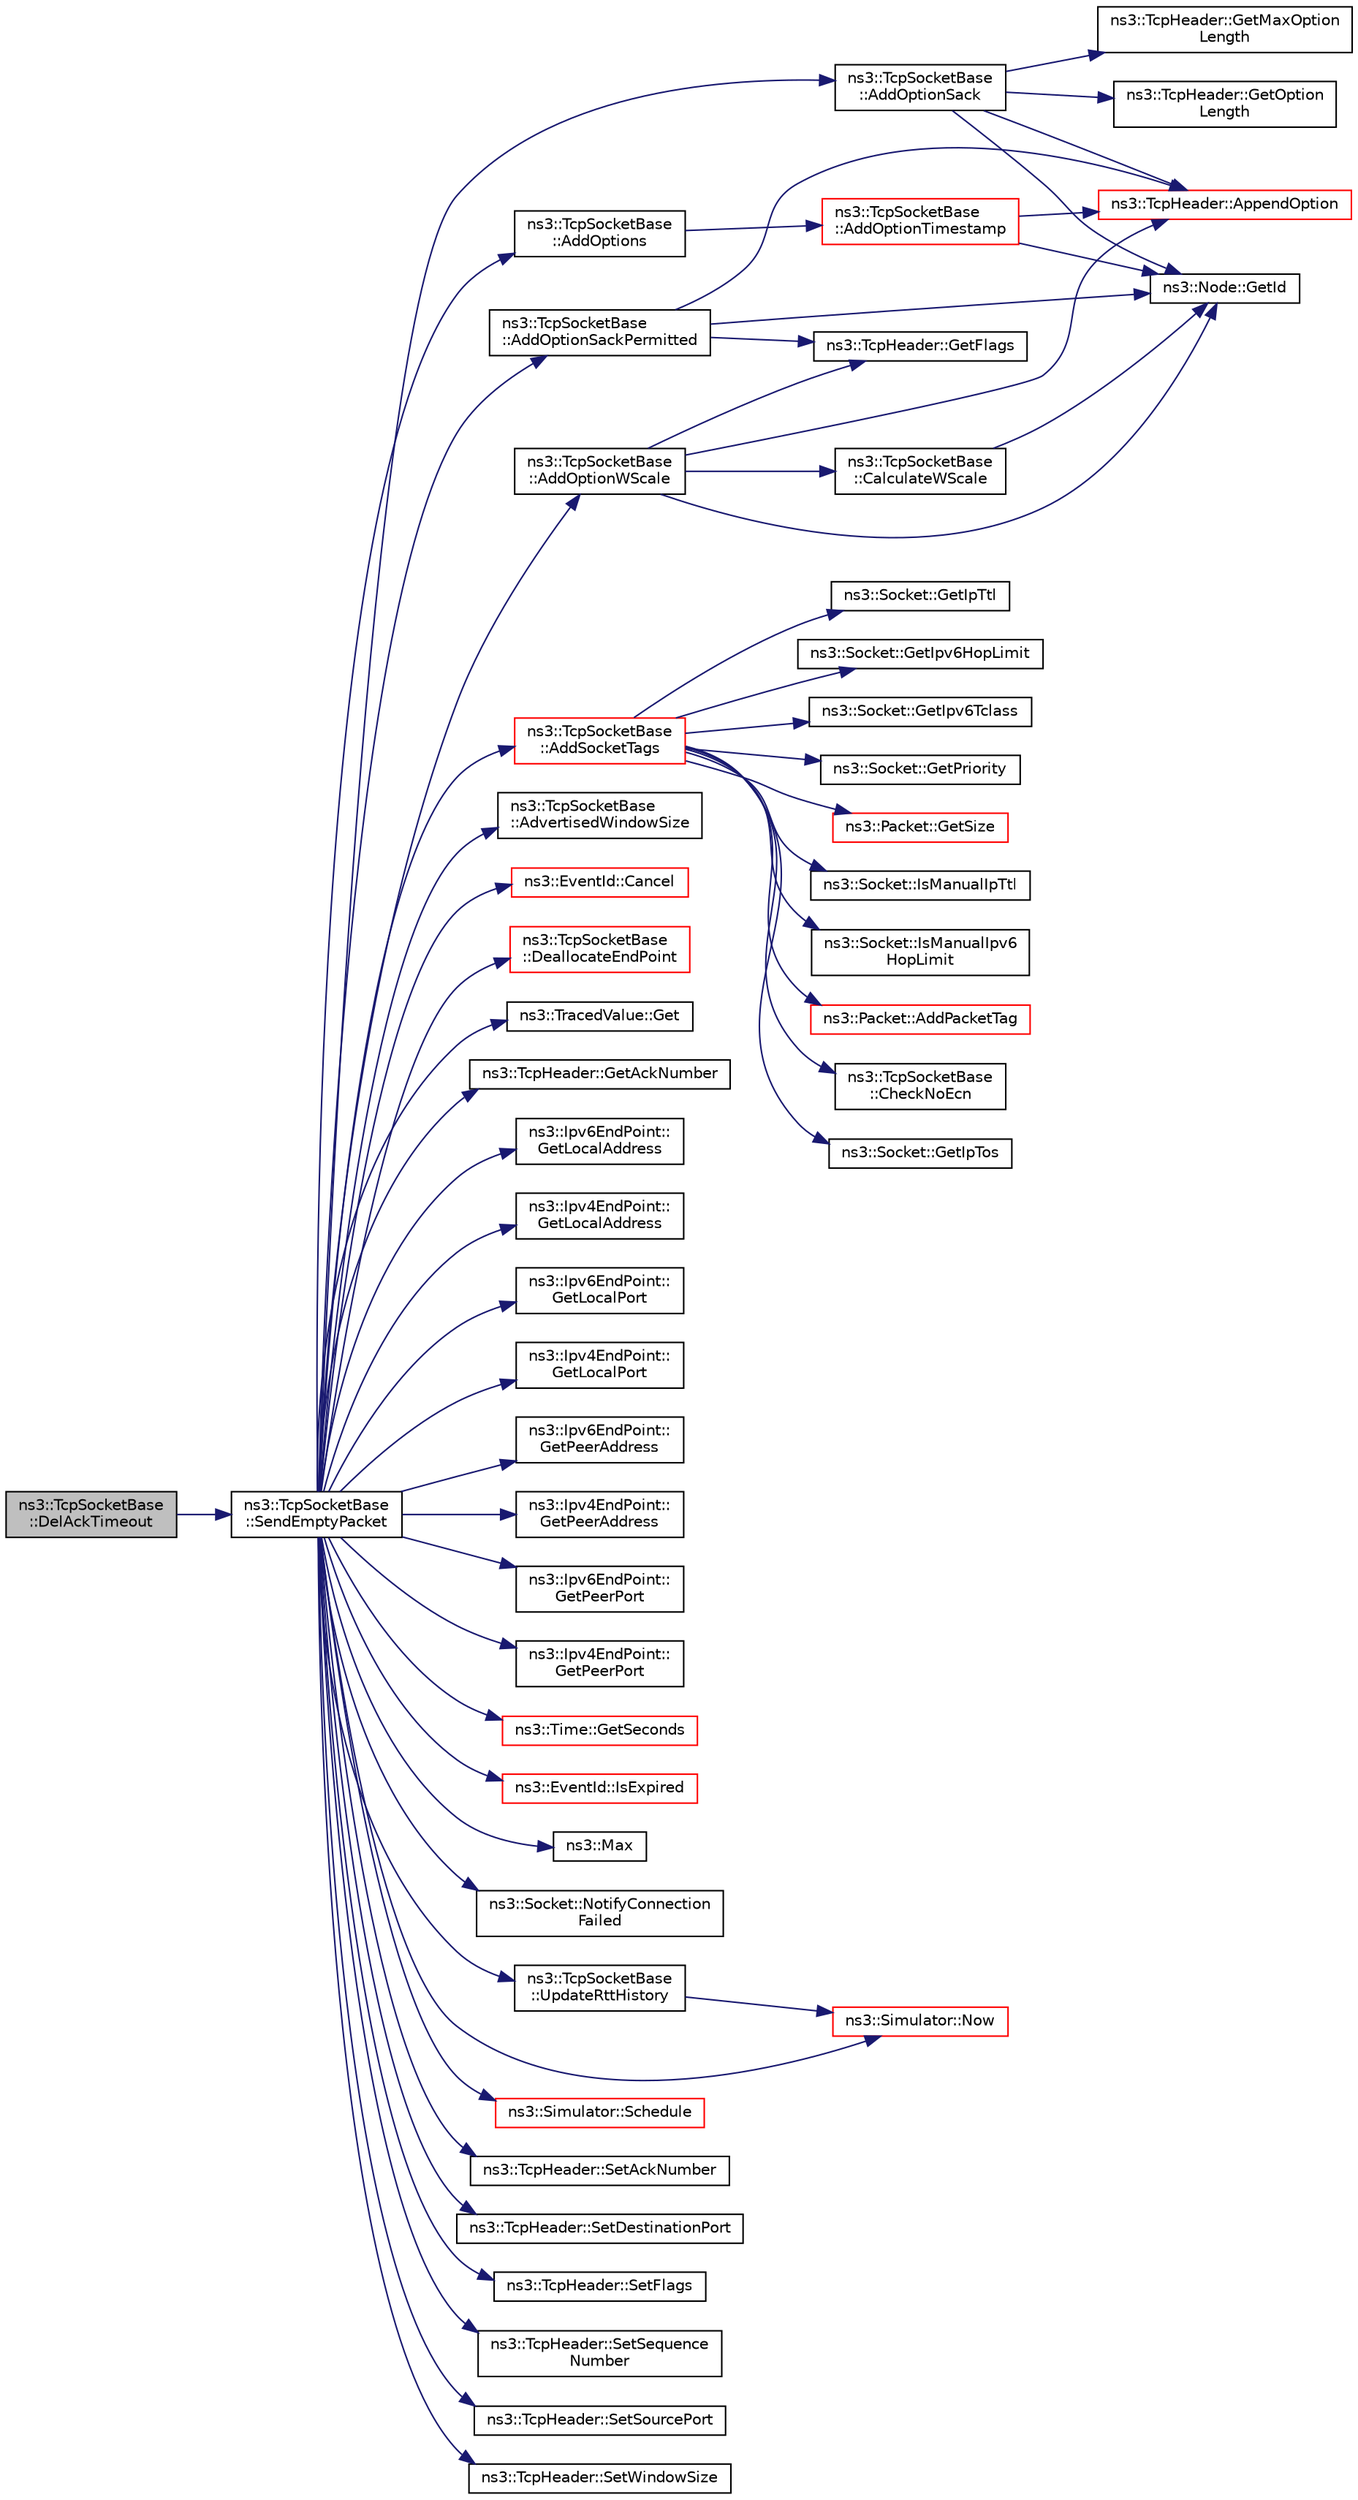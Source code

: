 digraph "ns3::TcpSocketBase::DelAckTimeout"
{
 // LATEX_PDF_SIZE
  edge [fontname="Helvetica",fontsize="10",labelfontname="Helvetica",labelfontsize="10"];
  node [fontname="Helvetica",fontsize="10",shape=record];
  rankdir="LR";
  Node1 [label="ns3::TcpSocketBase\l::DelAckTimeout",height=0.2,width=0.4,color="black", fillcolor="grey75", style="filled", fontcolor="black",tooltip="Action upon delay ACK timeout, i.e."];
  Node1 -> Node2 [color="midnightblue",fontsize="10",style="solid",fontname="Helvetica"];
  Node2 [label="ns3::TcpSocketBase\l::SendEmptyPacket",height=0.2,width=0.4,color="black", fillcolor="white", style="filled",URL="$classns3_1_1_tcp_socket_base.html#aa858913c9a4480a14d293f1014905b3e",tooltip="Send a empty packet that carries a flag, e.g., ACK."];
  Node2 -> Node3 [color="midnightblue",fontsize="10",style="solid",fontname="Helvetica"];
  Node3 [label="ns3::TcpSocketBase\l::AddOptions",height=0.2,width=0.4,color="black", fillcolor="white", style="filled",URL="$classns3_1_1_tcp_socket_base.html#a55087ef950f5c2f4a7cdb8c825666955",tooltip="Add options to TcpHeader."];
  Node3 -> Node4 [color="midnightblue",fontsize="10",style="solid",fontname="Helvetica"];
  Node4 [label="ns3::TcpSocketBase\l::AddOptionTimestamp",height=0.2,width=0.4,color="red", fillcolor="white", style="filled",URL="$classns3_1_1_tcp_socket_base.html#a62689196f68584e8731fb5c6b7693d30",tooltip="Add the timestamp option to the header."];
  Node4 -> Node5 [color="midnightblue",fontsize="10",style="solid",fontname="Helvetica"];
  Node5 [label="ns3::TcpHeader::AppendOption",height=0.2,width=0.4,color="red", fillcolor="white", style="filled",URL="$classns3_1_1_tcp_header.html#aa5de13df3dd5cb87d63c428e5dcc3425",tooltip="Append an option to the TCP header."];
  Node4 -> Node9 [color="midnightblue",fontsize="10",style="solid",fontname="Helvetica"];
  Node9 [label="ns3::Node::GetId",height=0.2,width=0.4,color="black", fillcolor="white", style="filled",URL="$classns3_1_1_node.html#a2ed8663077afcb8db519296b0ada6355",tooltip=" "];
  Node2 -> Node72 [color="midnightblue",fontsize="10",style="solid",fontname="Helvetica"];
  Node72 [label="ns3::TcpSocketBase\l::AddOptionSack",height=0.2,width=0.4,color="black", fillcolor="white", style="filled",URL="$classns3_1_1_tcp_socket_base.html#a009a4dcad47330a47e5b829918fb9140",tooltip="Add the SACK option to the header."];
  Node72 -> Node5 [color="midnightblue",fontsize="10",style="solid",fontname="Helvetica"];
  Node72 -> Node9 [color="midnightblue",fontsize="10",style="solid",fontname="Helvetica"];
  Node72 -> Node73 [color="midnightblue",fontsize="10",style="solid",fontname="Helvetica"];
  Node73 [label="ns3::TcpHeader::GetMaxOption\lLength",height=0.2,width=0.4,color="black", fillcolor="white", style="filled",URL="$classns3_1_1_tcp_header.html#a425ad65112fd89e42b7531c4e471bab7",tooltip="Get maximum option length."];
  Node72 -> Node74 [color="midnightblue",fontsize="10",style="solid",fontname="Helvetica"];
  Node74 [label="ns3::TcpHeader::GetOption\lLength",height=0.2,width=0.4,color="black", fillcolor="white", style="filled",URL="$classns3_1_1_tcp_header.html#a9bc1f1a6e00b12333c0c617d7a11f64f",tooltip="Get the total length of appended options."];
  Node2 -> Node75 [color="midnightblue",fontsize="10",style="solid",fontname="Helvetica"];
  Node75 [label="ns3::TcpSocketBase\l::AddOptionSackPermitted",height=0.2,width=0.4,color="black", fillcolor="white", style="filled",URL="$classns3_1_1_tcp_socket_base.html#a470e7b2406d76319c457f2fdf5ff0699",tooltip="Add the SACK PERMITTED option to the header."];
  Node75 -> Node5 [color="midnightblue",fontsize="10",style="solid",fontname="Helvetica"];
  Node75 -> Node76 [color="midnightblue",fontsize="10",style="solid",fontname="Helvetica"];
  Node76 [label="ns3::TcpHeader::GetFlags",height=0.2,width=0.4,color="black", fillcolor="white", style="filled",URL="$classns3_1_1_tcp_header.html#adae57f746870a94c0fe4181c87368b62",tooltip="Get the flags."];
  Node75 -> Node9 [color="midnightblue",fontsize="10",style="solid",fontname="Helvetica"];
  Node2 -> Node77 [color="midnightblue",fontsize="10",style="solid",fontname="Helvetica"];
  Node77 [label="ns3::TcpSocketBase\l::AddOptionWScale",height=0.2,width=0.4,color="black", fillcolor="white", style="filled",URL="$classns3_1_1_tcp_socket_base.html#aa749dc3f6287c79a2ad39cb306220663",tooltip="Add the window scale option to the header."];
  Node77 -> Node5 [color="midnightblue",fontsize="10",style="solid",fontname="Helvetica"];
  Node77 -> Node78 [color="midnightblue",fontsize="10",style="solid",fontname="Helvetica"];
  Node78 [label="ns3::TcpSocketBase\l::CalculateWScale",height=0.2,width=0.4,color="black", fillcolor="white", style="filled",URL="$classns3_1_1_tcp_socket_base.html#a8a6afc5aac409782f6830d854a41dd4a",tooltip="Calculate window scale value based on receive buffer space."];
  Node78 -> Node9 [color="midnightblue",fontsize="10",style="solid",fontname="Helvetica"];
  Node77 -> Node76 [color="midnightblue",fontsize="10",style="solid",fontname="Helvetica"];
  Node77 -> Node9 [color="midnightblue",fontsize="10",style="solid",fontname="Helvetica"];
  Node2 -> Node79 [color="midnightblue",fontsize="10",style="solid",fontname="Helvetica"];
  Node79 [label="ns3::TcpSocketBase\l::AddSocketTags",height=0.2,width=0.4,color="red", fillcolor="white", style="filled",URL="$classns3_1_1_tcp_socket_base.html#aff0f88774a2a2aba389da4590655a839",tooltip="Add Tags for the Socket."];
  Node79 -> Node80 [color="midnightblue",fontsize="10",style="solid",fontname="Helvetica"];
  Node80 [label="ns3::Packet::AddPacketTag",height=0.2,width=0.4,color="red", fillcolor="white", style="filled",URL="$classns3_1_1_packet.html#ac4a6bcd77e58bdc14c42a7d572d66cc9",tooltip="Add a packet tag."];
  Node79 -> Node86 [color="midnightblue",fontsize="10",style="solid",fontname="Helvetica"];
  Node86 [label="ns3::TcpSocketBase\l::CheckNoEcn",height=0.2,width=0.4,color="black", fillcolor="white", style="filled",URL="$classns3_1_1_tcp_socket_base.html#a1de4396ce5213f4580678026cb1d22fa",tooltip="Checks if TOS has no ECN codepoints."];
  Node79 -> Node87 [color="midnightblue",fontsize="10",style="solid",fontname="Helvetica"];
  Node87 [label="ns3::Socket::GetIpTos",height=0.2,width=0.4,color="black", fillcolor="white", style="filled",URL="$classns3_1_1_socket.html#aebd8182742d7664e529eb43ee767f8bc",tooltip="Query the value of IP Type of Service of this socket."];
  Node79 -> Node88 [color="midnightblue",fontsize="10",style="solid",fontname="Helvetica"];
  Node88 [label="ns3::Socket::GetIpTtl",height=0.2,width=0.4,color="black", fillcolor="white", style="filled",URL="$classns3_1_1_socket.html#aa011b2209f53069d1bb6f12d6489414f",tooltip="Query the value of IP Time to Live field of this socket."];
  Node79 -> Node89 [color="midnightblue",fontsize="10",style="solid",fontname="Helvetica"];
  Node89 [label="ns3::Socket::GetIpv6HopLimit",height=0.2,width=0.4,color="black", fillcolor="white", style="filled",URL="$classns3_1_1_socket.html#ab1dd38badcb59a53ff7954c572520ebb",tooltip="Query the value of IP Hop Limit field of this socket."];
  Node79 -> Node90 [color="midnightblue",fontsize="10",style="solid",fontname="Helvetica"];
  Node90 [label="ns3::Socket::GetIpv6Tclass",height=0.2,width=0.4,color="black", fillcolor="white", style="filled",URL="$classns3_1_1_socket.html#a0e2eca67a65a0311155f258ab5909591",tooltip="Query the value of IPv6 Traffic Class field of this socket."];
  Node79 -> Node91 [color="midnightblue",fontsize="10",style="solid",fontname="Helvetica"];
  Node91 [label="ns3::Socket::GetPriority",height=0.2,width=0.4,color="black", fillcolor="white", style="filled",URL="$classns3_1_1_socket.html#a0f7c9448fb07c84952735c7b1fb170ba",tooltip="Query the priority value of this socket."];
  Node79 -> Node92 [color="midnightblue",fontsize="10",style="solid",fontname="Helvetica"];
  Node92 [label="ns3::Packet::GetSize",height=0.2,width=0.4,color="red", fillcolor="white", style="filled",URL="$classns3_1_1_packet.html#afff7cb1ff518ee6dc0d424e10a5ad6ec",tooltip="Returns the the size in bytes of the packet (including the zero-filled initial payload)."];
  Node79 -> Node94 [color="midnightblue",fontsize="10",style="solid",fontname="Helvetica"];
  Node94 [label="ns3::Socket::IsManualIpTtl",height=0.2,width=0.4,color="black", fillcolor="white", style="filled",URL="$classns3_1_1_socket.html#a8fca162a145f79174fb94616acc91908",tooltip="Checks if the socket has a specific IPv4 TTL set."];
  Node79 -> Node95 [color="midnightblue",fontsize="10",style="solid",fontname="Helvetica"];
  Node95 [label="ns3::Socket::IsManualIpv6\lHopLimit",height=0.2,width=0.4,color="black", fillcolor="white", style="filled",URL="$classns3_1_1_socket.html#a06031be7af7fa4749d53d748d30e79d1",tooltip="Checks if the socket has a specific IPv6 Hop Limit set."];
  Node2 -> Node107 [color="midnightblue",fontsize="10",style="solid",fontname="Helvetica"];
  Node107 [label="ns3::TcpSocketBase\l::AdvertisedWindowSize",height=0.2,width=0.4,color="black", fillcolor="white", style="filled",URL="$classns3_1_1_tcp_socket_base.html#aa0bcf7701399b0a95fd68a1ce5ee8756",tooltip="The amount of Rx window announced to the peer."];
  Node2 -> Node108 [color="midnightblue",fontsize="10",style="solid",fontname="Helvetica"];
  Node108 [label="ns3::EventId::Cancel",height=0.2,width=0.4,color="red", fillcolor="white", style="filled",URL="$classns3_1_1_event_id.html#a993ae94e48e014e1afd47edb16db7a11",tooltip="This method is syntactic sugar for the ns3::Simulator::Cancel method."];
  Node2 -> Node111 [color="midnightblue",fontsize="10",style="solid",fontname="Helvetica"];
  Node111 [label="ns3::TcpSocketBase\l::DeallocateEndPoint",height=0.2,width=0.4,color="red", fillcolor="white", style="filled",URL="$classns3_1_1_tcp_socket_base.html#a53791738228495d40197679dbc057392",tooltip="Deallocate m_endPoint and m_endPoint6."];
  Node2 -> Node116 [color="midnightblue",fontsize="10",style="solid",fontname="Helvetica"];
  Node116 [label="ns3::TracedValue::Get",height=0.2,width=0.4,color="black", fillcolor="white", style="filled",URL="$classns3_1_1_traced_value.html#af77ce761fca6254db42c875dd1a4cdc6",tooltip="Get the underlying value."];
  Node2 -> Node117 [color="midnightblue",fontsize="10",style="solid",fontname="Helvetica"];
  Node117 [label="ns3::TcpHeader::GetAckNumber",height=0.2,width=0.4,color="black", fillcolor="white", style="filled",URL="$classns3_1_1_tcp_header.html#adc8bd17b9053c53f67f3be71adbb2e54",tooltip="Get the ACK number."];
  Node2 -> Node118 [color="midnightblue",fontsize="10",style="solid",fontname="Helvetica"];
  Node118 [label="ns3::Ipv6EndPoint::\lGetLocalAddress",height=0.2,width=0.4,color="black", fillcolor="white", style="filled",URL="$classns3_1_1_ipv6_end_point.html#a1972cd26240d42cd75f93e12d9182976",tooltip="Get the local address."];
  Node2 -> Node119 [color="midnightblue",fontsize="10",style="solid",fontname="Helvetica"];
  Node119 [label="ns3::Ipv4EndPoint::\lGetLocalAddress",height=0.2,width=0.4,color="black", fillcolor="white", style="filled",URL="$classns3_1_1_ipv4_end_point.html#ae08283e26ace5880c3172ea5d803b6f8",tooltip="Get the local address."];
  Node2 -> Node120 [color="midnightblue",fontsize="10",style="solid",fontname="Helvetica"];
  Node120 [label="ns3::Ipv6EndPoint::\lGetLocalPort",height=0.2,width=0.4,color="black", fillcolor="white", style="filled",URL="$classns3_1_1_ipv6_end_point.html#a39a9fd4aa85a8ecbbf2d6c84d589080b",tooltip="Get the local port."];
  Node2 -> Node121 [color="midnightblue",fontsize="10",style="solid",fontname="Helvetica"];
  Node121 [label="ns3::Ipv4EndPoint::\lGetLocalPort",height=0.2,width=0.4,color="black", fillcolor="white", style="filled",URL="$classns3_1_1_ipv4_end_point.html#aab137f64770abf94f0b8a81217a0b106",tooltip="Get the local port."];
  Node2 -> Node122 [color="midnightblue",fontsize="10",style="solid",fontname="Helvetica"];
  Node122 [label="ns3::Ipv6EndPoint::\lGetPeerAddress",height=0.2,width=0.4,color="black", fillcolor="white", style="filled",URL="$classns3_1_1_ipv6_end_point.html#aa48c776ae54d85cf0f6a61a80d7b4cd8",tooltip="Get the peer address."];
  Node2 -> Node123 [color="midnightblue",fontsize="10",style="solid",fontname="Helvetica"];
  Node123 [label="ns3::Ipv4EndPoint::\lGetPeerAddress",height=0.2,width=0.4,color="black", fillcolor="white", style="filled",URL="$classns3_1_1_ipv4_end_point.html#a3faf5ec4dce2e951a6ade79758e2075d",tooltip="Get the peer address."];
  Node2 -> Node124 [color="midnightblue",fontsize="10",style="solid",fontname="Helvetica"];
  Node124 [label="ns3::Ipv6EndPoint::\lGetPeerPort",height=0.2,width=0.4,color="black", fillcolor="white", style="filled",URL="$classns3_1_1_ipv6_end_point.html#ac200f6b424104280ec1e55a415ed96fd",tooltip="Get the peer port."];
  Node2 -> Node125 [color="midnightblue",fontsize="10",style="solid",fontname="Helvetica"];
  Node125 [label="ns3::Ipv4EndPoint::\lGetPeerPort",height=0.2,width=0.4,color="black", fillcolor="white", style="filled",URL="$classns3_1_1_ipv4_end_point.html#a0954ccf4be313b3a2992894ae2baf1c6",tooltip="Get the peer port."];
  Node2 -> Node126 [color="midnightblue",fontsize="10",style="solid",fontname="Helvetica"];
  Node126 [label="ns3::Time::GetSeconds",height=0.2,width=0.4,color="red", fillcolor="white", style="filled",URL="$classns3_1_1_time.html#a27cb7c22324e0447740929b024dbeb66",tooltip="Get an approximation of the time stored in this instance in the indicated unit."];
  Node2 -> Node132 [color="midnightblue",fontsize="10",style="solid",fontname="Helvetica"];
  Node132 [label="ns3::EventId::IsExpired",height=0.2,width=0.4,color="red", fillcolor="white", style="filled",URL="$classns3_1_1_event_id.html#acc25141054209b1a286a5471a51bd0c0",tooltip="This method is syntactic sugar for the ns3::Simulator::IsExpired method."];
  Node2 -> Node135 [color="midnightblue",fontsize="10",style="solid",fontname="Helvetica"];
  Node135 [label="ns3::Max",height=0.2,width=0.4,color="black", fillcolor="white", style="filled",URL="$group__highprec.html#ga0d35bb9363c0da4cc2557158b95dbca0",tooltip="Maximum."];
  Node2 -> Node136 [color="midnightblue",fontsize="10",style="solid",fontname="Helvetica"];
  Node136 [label="ns3::Socket::NotifyConnection\lFailed",height=0.2,width=0.4,color="black", fillcolor="white", style="filled",URL="$classns3_1_1_socket.html#a34f83cdc8fb487ac8ea5436d184827c4",tooltip="Notify through the callback (if set) that the connection has not been established due to an error."];
  Node2 -> Node21 [color="midnightblue",fontsize="10",style="solid",fontname="Helvetica"];
  Node21 [label="ns3::Simulator::Now",height=0.2,width=0.4,color="red", fillcolor="white", style="filled",URL="$classns3_1_1_simulator.html#ac3178fa975b419f7875e7105be122800",tooltip="Return the current simulation virtual time."];
  Node2 -> Node137 [color="midnightblue",fontsize="10",style="solid",fontname="Helvetica"];
  Node137 [label="ns3::Simulator::Schedule",height=0.2,width=0.4,color="red", fillcolor="white", style="filled",URL="$classns3_1_1_simulator.html#a3da7d28335c8ac0e3e86781f766df241",tooltip="Schedule an event to expire after delay."];
  Node2 -> Node149 [color="midnightblue",fontsize="10",style="solid",fontname="Helvetica"];
  Node149 [label="ns3::TcpHeader::SetAckNumber",height=0.2,width=0.4,color="black", fillcolor="white", style="filled",URL="$classns3_1_1_tcp_header.html#ad594a427a382dc395261a94749e1878c",tooltip="Set the ACK number."];
  Node2 -> Node150 [color="midnightblue",fontsize="10",style="solid",fontname="Helvetica"];
  Node150 [label="ns3::TcpHeader::SetDestinationPort",height=0.2,width=0.4,color="black", fillcolor="white", style="filled",URL="$classns3_1_1_tcp_header.html#a3259c06373ba4261eaaaed0cbf40cad3",tooltip="Set the destination port."];
  Node2 -> Node151 [color="midnightblue",fontsize="10",style="solid",fontname="Helvetica"];
  Node151 [label="ns3::TcpHeader::SetFlags",height=0.2,width=0.4,color="black", fillcolor="white", style="filled",URL="$classns3_1_1_tcp_header.html#a6574356013e9c62b4543486f640f6be6",tooltip="Set flags of the header."];
  Node2 -> Node152 [color="midnightblue",fontsize="10",style="solid",fontname="Helvetica"];
  Node152 [label="ns3::TcpHeader::SetSequence\lNumber",height=0.2,width=0.4,color="black", fillcolor="white", style="filled",URL="$classns3_1_1_tcp_header.html#a3483eb1604d7db47b1163b02f74bcc25",tooltip="Set the sequence Number."];
  Node2 -> Node153 [color="midnightblue",fontsize="10",style="solid",fontname="Helvetica"];
  Node153 [label="ns3::TcpHeader::SetSourcePort",height=0.2,width=0.4,color="black", fillcolor="white", style="filled",URL="$classns3_1_1_tcp_header.html#aceb2630b3d43118ee576aec58f55a0ff",tooltip="Set the source port."];
  Node2 -> Node154 [color="midnightblue",fontsize="10",style="solid",fontname="Helvetica"];
  Node154 [label="ns3::TcpHeader::SetWindowSize",height=0.2,width=0.4,color="black", fillcolor="white", style="filled",URL="$classns3_1_1_tcp_header.html#a659d7fc71c808249fe76fd5b667baf34",tooltip="Set the window size."];
  Node2 -> Node155 [color="midnightblue",fontsize="10",style="solid",fontname="Helvetica"];
  Node155 [label="ns3::TcpSocketBase\l::UpdateRttHistory",height=0.2,width=0.4,color="black", fillcolor="white", style="filled",URL="$classns3_1_1_tcp_socket_base.html#af66bb88aa9438d6abbc9f8b941ab5cc8",tooltip="Update the RTT history, when we send TCP segments."];
  Node155 -> Node21 [color="midnightblue",fontsize="10",style="solid",fontname="Helvetica"];
}
